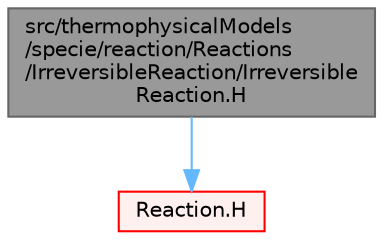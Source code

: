digraph "src/thermophysicalModels/specie/reaction/Reactions/IrreversibleReaction/IrreversibleReaction.H"
{
 // LATEX_PDF_SIZE
  bgcolor="transparent";
  edge [fontname=Helvetica,fontsize=10,labelfontname=Helvetica,labelfontsize=10];
  node [fontname=Helvetica,fontsize=10,shape=box,height=0.2,width=0.4];
  Node1 [id="Node000001",label="src/thermophysicalModels\l/specie/reaction/Reactions\l/IrreversibleReaction/Irreversible\lReaction.H",height=0.2,width=0.4,color="gray40", fillcolor="grey60", style="filled", fontcolor="black",tooltip=" "];
  Node1 -> Node2 [id="edge1_Node000001_Node000002",color="steelblue1",style="solid",tooltip=" "];
  Node2 [id="Node000002",label="Reaction.H",height=0.2,width=0.4,color="red", fillcolor="#FFF0F0", style="filled",URL="$Reaction_8H.html",tooltip=" "];
}

